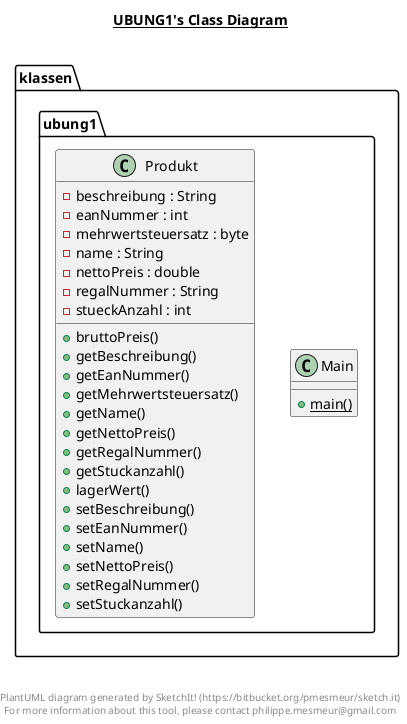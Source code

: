 @startuml

title __UBUNG1's Class Diagram__\n

  namespace klassen.ubung1 {
    class klassen.ubung1.Main {
        {static} + main()
    }
  }
  

  namespace klassen.ubung1 {
    class klassen.ubung1.Produkt {
        - beschreibung : String
        - eanNummer : int
        - mehrwertsteuersatz : byte
        - name : String
        - nettoPreis : double
        - regalNummer : String
        - stueckAnzahl : int
        + bruttoPreis()
        + getBeschreibung()
        + getEanNummer()
        + getMehrwertsteuersatz()
        + getName()
        + getNettoPreis()
        + getRegalNummer()
        + getStuckanzahl()
        + lagerWert()
        + setBeschreibung()
        + setEanNummer()
        + setName()
        + setNettoPreis()
        + setRegalNummer()
        + setStuckanzahl()
    }
  }
  



right footer


PlantUML diagram generated by SketchIt! (https://bitbucket.org/pmesmeur/sketch.it)
For more information about this tool, please contact philippe.mesmeur@gmail.com
endfooter

@enduml
